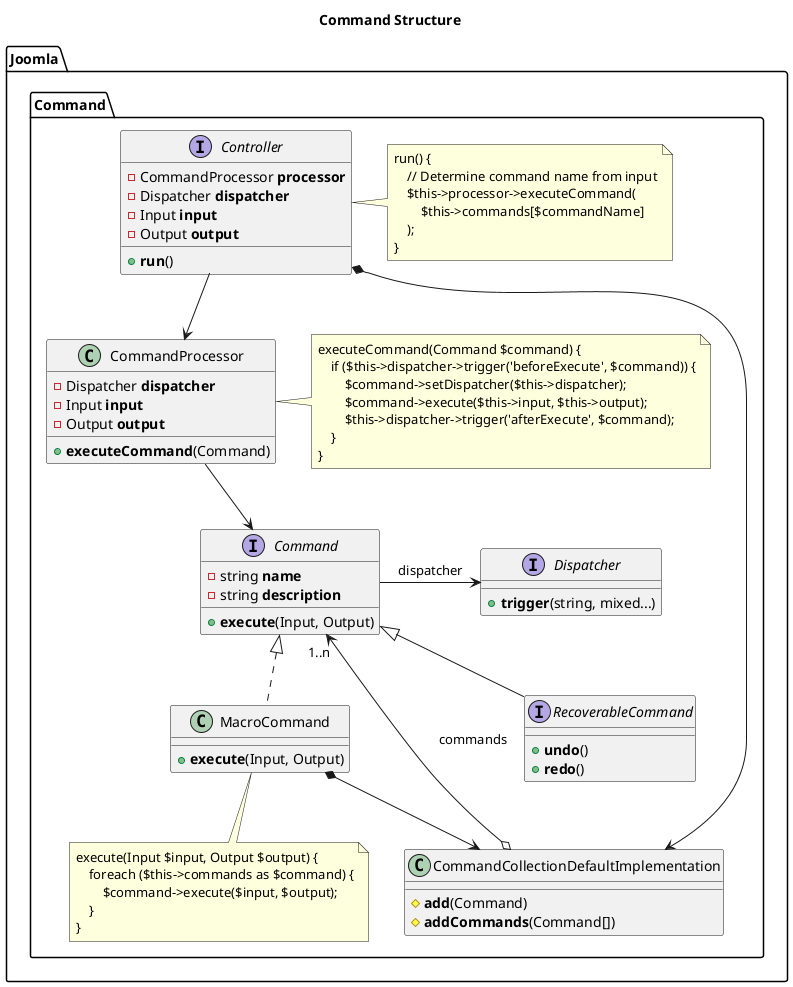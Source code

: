 @startuml
title Command Structure
namespace Joomla.Command {
    interface Controller {
        -CommandProcessor <b>processor</b>
        -Dispatcher <b>dispatcher</b>
        -Input <b>input</b>
        -Output <b>output</b>
        +<b>run</b>()
    }
    note as ControllerNote
        run() {
            // Determine command name from input
            $this->processor->executeCommand(
                $this->commands[$commandName]
            );
        }
    end note

    Controller .right. ControllerNote

    interface Command {
        -string <b>name</b>
        -string <b>description</b>
        +<b>execute</b>(Input, Output)
    }

    interface RecoverableCommand extends Command {
        +<b>undo</b>()
        +<b>redo</b>()
    }

    interface Dispatcher {
        +<b>trigger</b>(string, mixed...)
    }
    Command -right-> Dispatcher: dispatcher

    class MacroCommand {
        +<b>execute</b>(Input, Output)
    }

    class MacroCommand implements Command
    note as MacroCommandNote
    execute(Input $input, Output $output) {
        foreach ($this->commands as $command) {
            $command->execute($input, $output);
        }
    }
    end note
    MacroCommand .. MacroCommandNote

    Controller --> CommandProcessor
    class CommandProcessor {
        -Dispatcher <b>dispatcher</b>
        -Input <b>input</b>
        -Output <b>output</b>
        +<b>executeCommand</b>(Command)
    }
    CommandProcessor --> Command
    note as CommandProcessorNote
        executeCommand(Command $command) {
            if ($this->dispatcher->trigger('beforeExecute', $command)) {
                $command->setDispatcher($this->dispatcher);
                $command->execute($this->input, $this->output);
                $this->dispatcher->trigger('afterExecute', $command);
            }
        }
    end note
    CommandProcessor .right. CommandProcessorNote

    class CommandCollectionDefaultImplementation {
        #<b>add</b>(Command)
        #<b>addCommands</b>(Command[])
    }
    CommandCollectionDefaultImplementation o-r-> "1..n" Command: commands
    MacroCommand *--> CommandCollectionDefaultImplementation
    Controller *--> CommandCollectionDefaultImplementation
}
@enduml
